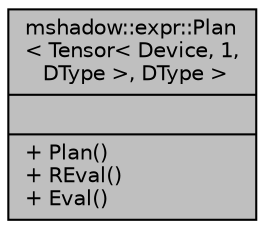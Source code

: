 digraph "mshadow::expr::Plan&lt; Tensor&lt; Device, 1, DType &gt;, DType &gt;"
{
 // LATEX_PDF_SIZE
  edge [fontname="Helvetica",fontsize="10",labelfontname="Helvetica",labelfontsize="10"];
  node [fontname="Helvetica",fontsize="10",shape=record];
  Node1 [label="{mshadow::expr::Plan\l\< Tensor\< Device, 1,\l DType \>, DType \>\n||+ Plan()\l+ REval()\l+ Eval()\l}",height=0.2,width=0.4,color="black", fillcolor="grey75", style="filled", fontcolor="black",tooltip=" "];
}

